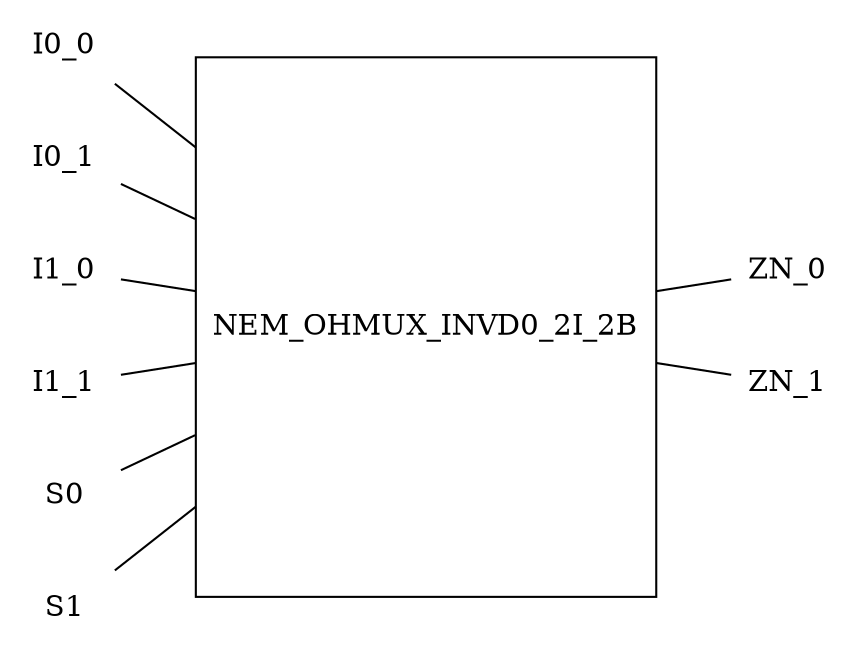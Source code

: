 graph G {
	rankdir=LR;


	0 [shape=box label=NEM_OHMUX_INVD0_2I_2B height=3.6 rankdir=TB];
	I0_0 [shape=none];
	I0_0 -- 0
	I0_1 [shape=none];
	I0_1 -- 0
	I1_0 [shape=none];
	I1_0 -- 0
	I1_1 [shape=none];
	I1_1 -- 0
	S0 [shape=none];
	S0 -- 0
	S1 [shape=none];
	S1 -- 0
	ZN_0 [shape=none];
	0 -- ZN_0
	ZN_1 [shape=none];
	0 -- ZN_1
}
